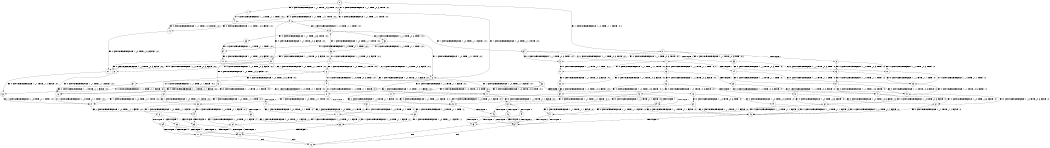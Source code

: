 digraph BCG {
size = "7, 10.5";
center = TRUE;
node [shape = circle];
0 [peripheries = 2];
0 -> 1 [label = "EX !0 !ATOMIC_EXCH_BRANCH (1, +1, TRUE, +0, 3, TRUE) !:0:1:"];
0 -> 2 [label = "EX !1 !ATOMIC_EXCH_BRANCH (1, +0, TRUE, +1, 1, FALSE) !:0:1:"];
0 -> 3 [label = "EX !0 !ATOMIC_EXCH_BRANCH (1, +1, TRUE, +0, 3, TRUE) !:0:1:"];
1 -> 4 [label = "EX !0 !ATOMIC_EXCH_BRANCH (1, +1, TRUE, +1, 1, TRUE) !:0:1:"];
2 -> 5 [label = "EX !0 !ATOMIC_EXCH_BRANCH (1, +1, TRUE, +0, 3, TRUE) !:0:1:"];
2 -> 6 [label = "TERMINATE !1"];
2 -> 7 [label = "EX !0 !ATOMIC_EXCH_BRANCH (1, +1, TRUE, +0, 3, TRUE) !:0:1:"];
3 -> 4 [label = "EX !0 !ATOMIC_EXCH_BRANCH (1, +1, TRUE, +1, 1, TRUE) !:0:1:"];
3 -> 8 [label = "EX !1 !ATOMIC_EXCH_BRANCH (1, +0, TRUE, +1, 1, TRUE) !:0:1:"];
3 -> 9 [label = "EX !0 !ATOMIC_EXCH_BRANCH (1, +1, TRUE, +1, 1, TRUE) !:0:1:"];
4 -> 10 [label = "EX !0 !ATOMIC_EXCH_BRANCH (1, +1, TRUE, +0, 3, FALSE) !:0:1:"];
5 -> 11 [label = "EX !0 !ATOMIC_EXCH_BRANCH (1, +1, TRUE, +1, 1, TRUE) !:0:1:"];
6 -> 12 [label = "EX !0 !ATOMIC_EXCH_BRANCH (1, +1, TRUE, +0, 3, TRUE) !:0:"];
6 -> 13 [label = "EX !0 !ATOMIC_EXCH_BRANCH (1, +1, TRUE, +0, 3, TRUE) !:0:"];
7 -> 11 [label = "EX !0 !ATOMIC_EXCH_BRANCH (1, +1, TRUE, +1, 1, TRUE) !:0:1:"];
7 -> 14 [label = "TERMINATE !1"];
7 -> 15 [label = "EX !0 !ATOMIC_EXCH_BRANCH (1, +1, TRUE, +1, 1, TRUE) !:0:1:"];
8 -> 16 [label = "EX !0 !ATOMIC_EXCH_BRANCH (1, +1, TRUE, +1, 1, FALSE) !:0:1:"];
8 -> 17 [label = "EX !1 !ATOMIC_EXCH_BRANCH (1, +0, TRUE, +1, 1, FALSE) !:0:1:"];
8 -> 18 [label = "EX !0 !ATOMIC_EXCH_BRANCH (1, +1, TRUE, +1, 1, FALSE) !:0:1:"];
9 -> 10 [label = "EX !0 !ATOMIC_EXCH_BRANCH (1, +1, TRUE, +0, 3, FALSE) !:0:1:"];
9 -> 19 [label = "EX !1 !ATOMIC_EXCH_BRANCH (1, +0, TRUE, +1, 1, TRUE) !:0:1:"];
9 -> 20 [label = "EX !0 !ATOMIC_EXCH_BRANCH (1, +1, TRUE, +0, 3, FALSE) !:0:1:"];
10 -> 21 [label = "EX !0 !ATOMIC_EXCH_BRANCH (1, +0, TRUE, +0, 3, FALSE) !:0:1:"];
11 -> 22 [label = "EX !0 !ATOMIC_EXCH_BRANCH (1, +1, TRUE, +0, 3, FALSE) !:0:1:"];
12 -> 23 [label = "EX !0 !ATOMIC_EXCH_BRANCH (1, +1, TRUE, +1, 1, TRUE) !:0:"];
13 -> 23 [label = "EX !0 !ATOMIC_EXCH_BRANCH (1, +1, TRUE, +1, 1, TRUE) !:0:"];
13 -> 24 [label = "EX !0 !ATOMIC_EXCH_BRANCH (1, +1, TRUE, +1, 1, TRUE) !:0:"];
14 -> 23 [label = "EX !0 !ATOMIC_EXCH_BRANCH (1, +1, TRUE, +1, 1, TRUE) !:0:"];
14 -> 24 [label = "EX !0 !ATOMIC_EXCH_BRANCH (1, +1, TRUE, +1, 1, TRUE) !:0:"];
15 -> 22 [label = "EX !0 !ATOMIC_EXCH_BRANCH (1, +1, TRUE, +0, 3, FALSE) !:0:1:"];
15 -> 25 [label = "TERMINATE !1"];
15 -> 26 [label = "EX !0 !ATOMIC_EXCH_BRANCH (1, +1, TRUE, +0, 3, FALSE) !:0:1:"];
16 -> 27 [label = "EX !1 !ATOMIC_EXCH_BRANCH (1, +0, TRUE, +1, 1, TRUE) !:0:1:"];
17 -> 28 [label = "EX !0 !ATOMIC_EXCH_BRANCH (1, +1, TRUE, +1, 1, FALSE) !:0:1:"];
17 -> 29 [label = "TERMINATE !1"];
17 -> 30 [label = "EX !0 !ATOMIC_EXCH_BRANCH (1, +1, TRUE, +1, 1, FALSE) !:0:1:"];
18 -> 27 [label = "EX !1 !ATOMIC_EXCH_BRANCH (1, +0, TRUE, +1, 1, TRUE) !:0:1:"];
18 -> 31 [label = "TERMINATE !0"];
18 -> 32 [label = "EX !1 !ATOMIC_EXCH_BRANCH (1, +0, TRUE, +1, 1, TRUE) !:0:1:"];
19 -> 33 [label = "EX !0 !ATOMIC_EXCH_BRANCH (1, +1, TRUE, +0, 3, TRUE) !:0:1:"];
19 -> 34 [label = "EX !1 !ATOMIC_EXCH_BRANCH (1, +0, TRUE, +1, 1, FALSE) !:0:1:"];
19 -> 35 [label = "EX !0 !ATOMIC_EXCH_BRANCH (1, +1, TRUE, +0, 3, TRUE) !:0:1:"];
20 -> 21 [label = "EX !0 !ATOMIC_EXCH_BRANCH (1, +0, TRUE, +0, 3, FALSE) !:0:1:"];
20 -> 36 [label = "EX !1 !ATOMIC_EXCH_BRANCH (1, +0, TRUE, +1, 1, TRUE) !:0:1:"];
20 -> 37 [label = "EX !0 !ATOMIC_EXCH_BRANCH (1, +0, TRUE, +0, 3, FALSE) !:0:1:"];
21 -> 38 [label = "EX !0 !ATOMIC_EXCH_BRANCH (1, +1, TRUE, +1, 1, FALSE) !:0:1:"];
22 -> 39 [label = "EX !0 !ATOMIC_EXCH_BRANCH (1, +0, TRUE, +0, 3, FALSE) !:0:1:"];
23 -> 40 [label = "EX !0 !ATOMIC_EXCH_BRANCH (1, +1, TRUE, +0, 3, FALSE) !:0:"];
24 -> 40 [label = "EX !0 !ATOMIC_EXCH_BRANCH (1, +1, TRUE, +0, 3, FALSE) !:0:"];
24 -> 41 [label = "EX !0 !ATOMIC_EXCH_BRANCH (1, +1, TRUE, +0, 3, FALSE) !:0:"];
25 -> 40 [label = "EX !0 !ATOMIC_EXCH_BRANCH (1, +1, TRUE, +0, 3, FALSE) !:0:"];
25 -> 41 [label = "EX !0 !ATOMIC_EXCH_BRANCH (1, +1, TRUE, +0, 3, FALSE) !:0:"];
26 -> 39 [label = "EX !0 !ATOMIC_EXCH_BRANCH (1, +0, TRUE, +0, 3, FALSE) !:0:1:"];
26 -> 42 [label = "TERMINATE !1"];
26 -> 43 [label = "EX !0 !ATOMIC_EXCH_BRANCH (1, +0, TRUE, +0, 3, FALSE) !:0:1:"];
27 -> 44 [label = "EX !1 !ATOMIC_EXCH_BRANCH (1, +0, TRUE, +1, 1, FALSE) !:0:1:"];
28 -> 45 [label = "TERMINATE !0"];
29 -> 46 [label = "EX !0 !ATOMIC_EXCH_BRANCH (1, +1, TRUE, +1, 1, FALSE) !:0:"];
29 -> 47 [label = "EX !0 !ATOMIC_EXCH_BRANCH (1, +1, TRUE, +1, 1, FALSE) !:0:"];
30 -> 45 [label = "TERMINATE !0"];
30 -> 48 [label = "TERMINATE !1"];
30 -> 49 [label = "TERMINATE !0"];
31 -> 50 [label = "EX !1 !ATOMIC_EXCH_BRANCH (1, +0, TRUE, +1, 1, TRUE) !:1:"];
31 -> 51 [label = "EX !1 !ATOMIC_EXCH_BRANCH (1, +0, TRUE, +1, 1, TRUE) !:1:"];
32 -> 44 [label = "EX !1 !ATOMIC_EXCH_BRANCH (1, +0, TRUE, +1, 1, FALSE) !:0:1:"];
32 -> 52 [label = "TERMINATE !0"];
32 -> 53 [label = "EX !1 !ATOMIC_EXCH_BRANCH (1, +0, TRUE, +1, 1, FALSE) !:0:1:"];
33 -> 54 [label = "EX !0 !ATOMIC_EXCH_BRANCH (1, +1, TRUE, +1, 1, TRUE) !:0:1:"];
34 -> 5 [label = "EX !0 !ATOMIC_EXCH_BRANCH (1, +1, TRUE, +0, 3, TRUE) !:0:1:"];
34 -> 55 [label = "TERMINATE !1"];
34 -> 7 [label = "EX !0 !ATOMIC_EXCH_BRANCH (1, +1, TRUE, +0, 3, TRUE) !:0:1:"];
35 -> 54 [label = "EX !0 !ATOMIC_EXCH_BRANCH (1, +1, TRUE, +1, 1, TRUE) !:0:1:"];
35 -> 8 [label = "EX !1 !ATOMIC_EXCH_BRANCH (1, +0, TRUE, +1, 1, TRUE) !:0:1:"];
35 -> 56 [label = "EX !0 !ATOMIC_EXCH_BRANCH (1, +1, TRUE, +1, 1, TRUE) !:0:1:"];
36 -> 57 [label = "EX !0 !ATOMIC_EXCH_BRANCH (1, +0, TRUE, +0, 3, TRUE) !:0:1:"];
36 -> 58 [label = "EX !1 !ATOMIC_EXCH_BRANCH (1, +0, TRUE, +1, 1, FALSE) !:0:1:"];
36 -> 59 [label = "EX !0 !ATOMIC_EXCH_BRANCH (1, +0, TRUE, +0, 3, TRUE) !:0:1:"];
37 -> 38 [label = "EX !0 !ATOMIC_EXCH_BRANCH (1, +1, TRUE, +1, 1, FALSE) !:0:1:"];
37 -> 17 [label = "EX !1 !ATOMIC_EXCH_BRANCH (1, +0, TRUE, +1, 1, FALSE) !:0:1:"];
37 -> 60 [label = "EX !0 !ATOMIC_EXCH_BRANCH (1, +1, TRUE, +1, 1, FALSE) !:0:1:"];
38 -> 27 [label = "EX !1 !ATOMIC_EXCH_BRANCH (1, +0, TRUE, +1, 1, TRUE) !:0:1:"];
39 -> 28 [label = "EX !0 !ATOMIC_EXCH_BRANCH (1, +1, TRUE, +1, 1, FALSE) !:0:1:"];
40 -> 61 [label = "EX !0 !ATOMIC_EXCH_BRANCH (1, +0, TRUE, +0, 3, FALSE) !:0:"];
41 -> 61 [label = "EX !0 !ATOMIC_EXCH_BRANCH (1, +0, TRUE, +0, 3, FALSE) !:0:"];
41 -> 62 [label = "EX !0 !ATOMIC_EXCH_BRANCH (1, +0, TRUE, +0, 3, FALSE) !:0:"];
42 -> 61 [label = "EX !0 !ATOMIC_EXCH_BRANCH (1, +0, TRUE, +0, 3, FALSE) !:0:"];
42 -> 62 [label = "EX !0 !ATOMIC_EXCH_BRANCH (1, +0, TRUE, +0, 3, FALSE) !:0:"];
43 -> 28 [label = "EX !0 !ATOMIC_EXCH_BRANCH (1, +1, TRUE, +1, 1, FALSE) !:0:1:"];
43 -> 29 [label = "TERMINATE !1"];
43 -> 30 [label = "EX !0 !ATOMIC_EXCH_BRANCH (1, +1, TRUE, +1, 1, FALSE) !:0:1:"];
44 -> 63 [label = "TERMINATE !0"];
45 -> 64 [label = "TERMINATE !1"];
46 -> 64 [label = "TERMINATE !0"];
47 -> 64 [label = "TERMINATE !0"];
47 -> 65 [label = "TERMINATE !0"];
48 -> 64 [label = "TERMINATE !0"];
48 -> 65 [label = "TERMINATE !0"];
49 -> 64 [label = "TERMINATE !1"];
49 -> 65 [label = "TERMINATE !1"];
50 -> 66 [label = "EX !1 !ATOMIC_EXCH_BRANCH (1, +0, TRUE, +1, 1, FALSE) !:1:"];
51 -> 66 [label = "EX !1 !ATOMIC_EXCH_BRANCH (1, +0, TRUE, +1, 1, FALSE) !:1:"];
51 -> 67 [label = "EX !1 !ATOMIC_EXCH_BRANCH (1, +0, TRUE, +1, 1, FALSE) !:1:"];
52 -> 66 [label = "EX !1 !ATOMIC_EXCH_BRANCH (1, +0, TRUE, +1, 1, FALSE) !:1:"];
52 -> 67 [label = "EX !1 !ATOMIC_EXCH_BRANCH (1, +0, TRUE, +1, 1, FALSE) !:1:"];
53 -> 63 [label = "TERMINATE !0"];
53 -> 68 [label = "TERMINATE !1"];
53 -> 69 [label = "TERMINATE !0"];
54 -> 70 [label = "EX !0 !ATOMIC_EXCH_BRANCH (1, +1, TRUE, +0, 3, FALSE) !:0:1:"];
55 -> 12 [label = "EX !0 !ATOMIC_EXCH_BRANCH (1, +1, TRUE, +0, 3, TRUE) !:0:"];
55 -> 13 [label = "EX !0 !ATOMIC_EXCH_BRANCH (1, +1, TRUE, +0, 3, TRUE) !:0:"];
56 -> 70 [label = "EX !0 !ATOMIC_EXCH_BRANCH (1, +1, TRUE, +0, 3, FALSE) !:0:1:"];
56 -> 19 [label = "EX !1 !ATOMIC_EXCH_BRANCH (1, +0, TRUE, +1, 1, TRUE) !:0:1:"];
56 -> 71 [label = "EX !0 !ATOMIC_EXCH_BRANCH (1, +1, TRUE, +0, 3, FALSE) !:0:1:"];
57 -> 16 [label = "EX !0 !ATOMIC_EXCH_BRANCH (1, +1, TRUE, +1, 1, FALSE) !:0:1:"];
58 -> 72 [label = "EX !0 !ATOMIC_EXCH_BRANCH (1, +0, TRUE, +0, 3, TRUE) !:0:1:"];
58 -> 73 [label = "TERMINATE !1"];
58 -> 17 [label = "EX !0 !ATOMIC_EXCH_BRANCH (1, +0, TRUE, +0, 3, TRUE) !:0:1:"];
59 -> 16 [label = "EX !0 !ATOMIC_EXCH_BRANCH (1, +1, TRUE, +1, 1, FALSE) !:0:1:"];
59 -> 17 [label = "EX !1 !ATOMIC_EXCH_BRANCH (1, +0, TRUE, +1, 1, FALSE) !:0:1:"];
59 -> 18 [label = "EX !0 !ATOMIC_EXCH_BRANCH (1, +1, TRUE, +1, 1, FALSE) !:0:1:"];
60 -> 27 [label = "EX !1 !ATOMIC_EXCH_BRANCH (1, +0, TRUE, +1, 1, TRUE) !:0:1:"];
60 -> 74 [label = "TERMINATE !0"];
60 -> 32 [label = "EX !1 !ATOMIC_EXCH_BRANCH (1, +0, TRUE, +1, 1, TRUE) !:0:1:"];
61 -> 46 [label = "EX !0 !ATOMIC_EXCH_BRANCH (1, +1, TRUE, +1, 1, FALSE) !:0:"];
62 -> 46 [label = "EX !0 !ATOMIC_EXCH_BRANCH (1, +1, TRUE, +1, 1, FALSE) !:0:"];
62 -> 47 [label = "EX !0 !ATOMIC_EXCH_BRANCH (1, +1, TRUE, +1, 1, FALSE) !:0:"];
63 -> 75 [label = "TERMINATE !1"];
64 -> 76 [label = "exit"];
65 -> 76 [label = "exit"];
66 -> 75 [label = "TERMINATE !1"];
67 -> 75 [label = "TERMINATE !1"];
67 -> 77 [label = "TERMINATE !1"];
68 -> 75 [label = "TERMINATE !0"];
68 -> 77 [label = "TERMINATE !0"];
69 -> 75 [label = "TERMINATE !1"];
69 -> 77 [label = "TERMINATE !1"];
70 -> 78 [label = "EX !0 !ATOMIC_EXCH_BRANCH (1, +0, TRUE, +0, 3, FALSE) !:0:1:"];
71 -> 78 [label = "EX !0 !ATOMIC_EXCH_BRANCH (1, +0, TRUE, +0, 3, FALSE) !:0:1:"];
71 -> 36 [label = "EX !1 !ATOMIC_EXCH_BRANCH (1, +0, TRUE, +1, 1, TRUE) !:0:1:"];
71 -> 8 [label = "EX !0 !ATOMIC_EXCH_BRANCH (1, +0, TRUE, +0, 3, FALSE) !:0:1:"];
72 -> 28 [label = "EX !0 !ATOMIC_EXCH_BRANCH (1, +1, TRUE, +1, 1, FALSE) !:0:1:"];
73 -> 79 [label = "EX !0 !ATOMIC_EXCH_BRANCH (1, +0, TRUE, +0, 3, TRUE) !:0:"];
73 -> 80 [label = "EX !0 !ATOMIC_EXCH_BRANCH (1, +0, TRUE, +0, 3, TRUE) !:0:"];
74 -> 50 [label = "EX !1 !ATOMIC_EXCH_BRANCH (1, +0, TRUE, +1, 1, TRUE) !:1:"];
74 -> 51 [label = "EX !1 !ATOMIC_EXCH_BRANCH (1, +0, TRUE, +1, 1, TRUE) !:1:"];
75 -> 76 [label = "exit"];
77 -> 76 [label = "exit"];
78 -> 16 [label = "EX !0 !ATOMIC_EXCH_BRANCH (1, +1, TRUE, +1, 1, FALSE) !:0:1:"];
79 -> 46 [label = "EX !0 !ATOMIC_EXCH_BRANCH (1, +1, TRUE, +1, 1, FALSE) !:0:"];
80 -> 46 [label = "EX !0 !ATOMIC_EXCH_BRANCH (1, +1, TRUE, +1, 1, FALSE) !:0:"];
80 -> 47 [label = "EX !0 !ATOMIC_EXCH_BRANCH (1, +1, TRUE, +1, 1, FALSE) !:0:"];
}
